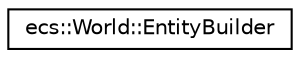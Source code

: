 digraph "Graphical Class Hierarchy"
{
 // LATEX_PDF_SIZE
  edge [fontname="Helvetica",fontsize="10",labelfontname="Helvetica",labelfontsize="10"];
  node [fontname="Helvetica",fontsize="10",shape=record];
  rankdir="LR";
  Node0 [label="ecs::World::EntityBuilder",height=0.2,width=0.4,color="black", fillcolor="white", style="filled",URL="$classecs_1_1_world_1_1_entity_builder.html",tooltip="Allows one to construct an entity component by component."];
}
